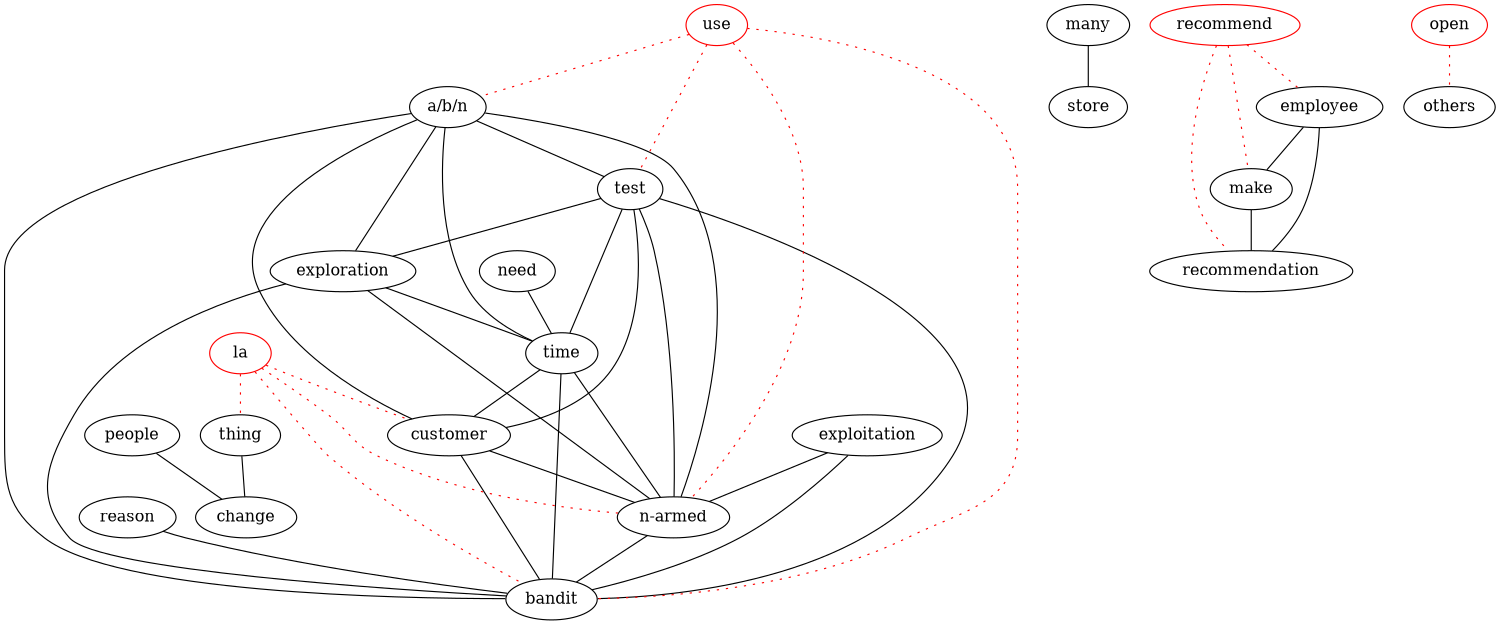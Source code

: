 graph keygraph {
graph [size="10,10"]
people [color="black"]
"n-armed" [color="black"]
thing [color="black"]
store [color="black"]
many [color="black"]
test [color="black"]
exploration [color="black"]
time [color="black"]
make [color="black"]
change [color="black"]
"a/b/n" [color="black"]
need [color="black"]
bandit [color="black"]
reason [color="black"]
exploitation [color="black"]
recommendation [color="black"]
employee [color="black"]
customer [color="black"]
recommend [color="red"]
use [color="red"]
open [color="red"]
la [color="red"]
reason--bandit
employee--make
employee--recommendation
make--recommendation
many--store
"a/b/n"--exploration
"a/b/n"--time
"a/b/n"--customer
test--exploration
test--time
test--customer
people--change
exploration--time
need--time
time--"n-armed"
time--bandit
customer--"n-armed"
customer--bandit
exploitation--"n-armed"
exploitation--bandit
thing--change
exploration--"n-armed"
exploration--bandit
time--customer
"a/b/n"--"n-armed"
"a/b/n"--bandit
test--"n-armed"
test--bandit
"a/b/n"--test
"n-armed"--bandit
la--customer [color="red", style="dotted"]
recommend--employee [color="red", style="dotted"]
recommend--make [color="red", style="dotted"]
use--"n-armed" [color="red", style="dotted"]
use--bandit [color="red", style="dotted"]
open--others [color="red", style="dotted"]
use--"a/b/n" [color="red", style="dotted"]
use--test [color="red", style="dotted"]
la--"n-armed" [color="red", style="dotted"]
la--bandit [color="red", style="dotted"]
recommend--recommendation [color="red", style="dotted"]
la--thing [color="red", style="dotted"]
}